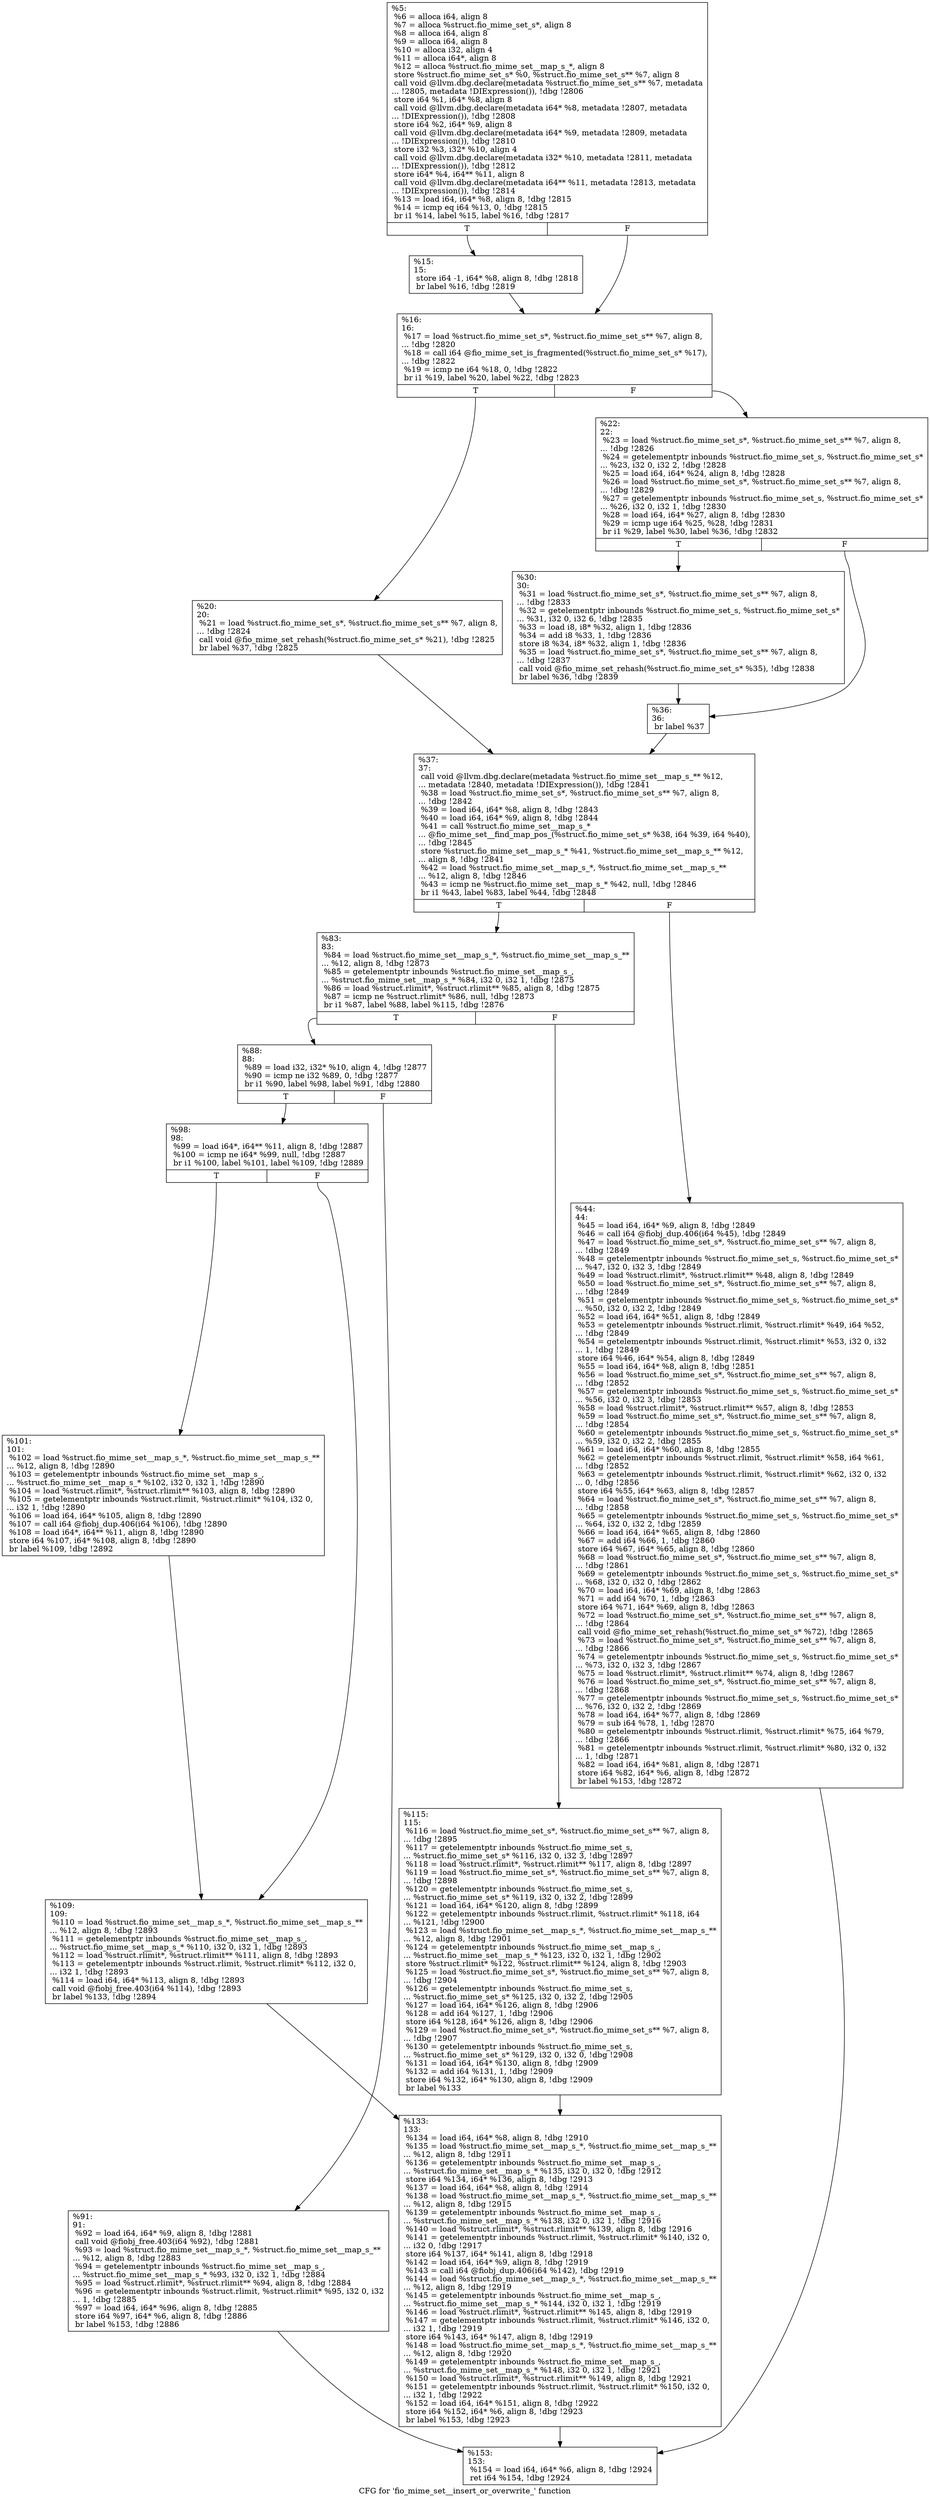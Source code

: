 digraph "CFG for 'fio_mime_set__insert_or_overwrite_' function" {
	label="CFG for 'fio_mime_set__insert_or_overwrite_' function";

	Node0x55685246b340 [shape=record,label="{%5:\l  %6 = alloca i64, align 8\l  %7 = alloca %struct.fio_mime_set_s*, align 8\l  %8 = alloca i64, align 8\l  %9 = alloca i64, align 8\l  %10 = alloca i32, align 4\l  %11 = alloca i64*, align 8\l  %12 = alloca %struct.fio_mime_set__map_s_*, align 8\l  store %struct.fio_mime_set_s* %0, %struct.fio_mime_set_s** %7, align 8\l  call void @llvm.dbg.declare(metadata %struct.fio_mime_set_s** %7, metadata\l... !2805, metadata !DIExpression()), !dbg !2806\l  store i64 %1, i64* %8, align 8\l  call void @llvm.dbg.declare(metadata i64* %8, metadata !2807, metadata\l... !DIExpression()), !dbg !2808\l  store i64 %2, i64* %9, align 8\l  call void @llvm.dbg.declare(metadata i64* %9, metadata !2809, metadata\l... !DIExpression()), !dbg !2810\l  store i32 %3, i32* %10, align 4\l  call void @llvm.dbg.declare(metadata i32* %10, metadata !2811, metadata\l... !DIExpression()), !dbg !2812\l  store i64* %4, i64** %11, align 8\l  call void @llvm.dbg.declare(metadata i64** %11, metadata !2813, metadata\l... !DIExpression()), !dbg !2814\l  %13 = load i64, i64* %8, align 8, !dbg !2815\l  %14 = icmp eq i64 %13, 0, !dbg !2815\l  br i1 %14, label %15, label %16, !dbg !2817\l|{<s0>T|<s1>F}}"];
	Node0x55685246b340:s0 -> Node0x55685246c580;
	Node0x55685246b340:s1 -> Node0x55685246c5d0;
	Node0x55685246c580 [shape=record,label="{%15:\l15:                                               \l  store i64 -1, i64* %8, align 8, !dbg !2818\l  br label %16, !dbg !2819\l}"];
	Node0x55685246c580 -> Node0x55685246c5d0;
	Node0x55685246c5d0 [shape=record,label="{%16:\l16:                                               \l  %17 = load %struct.fio_mime_set_s*, %struct.fio_mime_set_s** %7, align 8,\l... !dbg !2820\l  %18 = call i64 @fio_mime_set_is_fragmented(%struct.fio_mime_set_s* %17),\l... !dbg !2822\l  %19 = icmp ne i64 %18, 0, !dbg !2822\l  br i1 %19, label %20, label %22, !dbg !2823\l|{<s0>T|<s1>F}}"];
	Node0x55685246c5d0:s0 -> Node0x55685246c620;
	Node0x55685246c5d0:s1 -> Node0x55685246c670;
	Node0x55685246c620 [shape=record,label="{%20:\l20:                                               \l  %21 = load %struct.fio_mime_set_s*, %struct.fio_mime_set_s** %7, align 8,\l... !dbg !2824\l  call void @fio_mime_set_rehash(%struct.fio_mime_set_s* %21), !dbg !2825\l  br label %37, !dbg !2825\l}"];
	Node0x55685246c620 -> Node0x55685246c760;
	Node0x55685246c670 [shape=record,label="{%22:\l22:                                               \l  %23 = load %struct.fio_mime_set_s*, %struct.fio_mime_set_s** %7, align 8,\l... !dbg !2826\l  %24 = getelementptr inbounds %struct.fio_mime_set_s, %struct.fio_mime_set_s*\l... %23, i32 0, i32 2, !dbg !2828\l  %25 = load i64, i64* %24, align 8, !dbg !2828\l  %26 = load %struct.fio_mime_set_s*, %struct.fio_mime_set_s** %7, align 8,\l... !dbg !2829\l  %27 = getelementptr inbounds %struct.fio_mime_set_s, %struct.fio_mime_set_s*\l... %26, i32 0, i32 1, !dbg !2830\l  %28 = load i64, i64* %27, align 8, !dbg !2830\l  %29 = icmp uge i64 %25, %28, !dbg !2831\l  br i1 %29, label %30, label %36, !dbg !2832\l|{<s0>T|<s1>F}}"];
	Node0x55685246c670:s0 -> Node0x55685246c6c0;
	Node0x55685246c670:s1 -> Node0x55685246c710;
	Node0x55685246c6c0 [shape=record,label="{%30:\l30:                                               \l  %31 = load %struct.fio_mime_set_s*, %struct.fio_mime_set_s** %7, align 8,\l... !dbg !2833\l  %32 = getelementptr inbounds %struct.fio_mime_set_s, %struct.fio_mime_set_s*\l... %31, i32 0, i32 6, !dbg !2835\l  %33 = load i8, i8* %32, align 1, !dbg !2836\l  %34 = add i8 %33, 1, !dbg !2836\l  store i8 %34, i8* %32, align 1, !dbg !2836\l  %35 = load %struct.fio_mime_set_s*, %struct.fio_mime_set_s** %7, align 8,\l... !dbg !2837\l  call void @fio_mime_set_rehash(%struct.fio_mime_set_s* %35), !dbg !2838\l  br label %36, !dbg !2839\l}"];
	Node0x55685246c6c0 -> Node0x55685246c710;
	Node0x55685246c710 [shape=record,label="{%36:\l36:                                               \l  br label %37\l}"];
	Node0x55685246c710 -> Node0x55685246c760;
	Node0x55685246c760 [shape=record,label="{%37:\l37:                                               \l  call void @llvm.dbg.declare(metadata %struct.fio_mime_set__map_s_** %12,\l... metadata !2840, metadata !DIExpression()), !dbg !2841\l  %38 = load %struct.fio_mime_set_s*, %struct.fio_mime_set_s** %7, align 8,\l... !dbg !2842\l  %39 = load i64, i64* %8, align 8, !dbg !2843\l  %40 = load i64, i64* %9, align 8, !dbg !2844\l  %41 = call %struct.fio_mime_set__map_s_*\l... @fio_mime_set__find_map_pos_(%struct.fio_mime_set_s* %38, i64 %39, i64 %40),\l... !dbg !2845\l  store %struct.fio_mime_set__map_s_* %41, %struct.fio_mime_set__map_s_** %12,\l... align 8, !dbg !2841\l  %42 = load %struct.fio_mime_set__map_s_*, %struct.fio_mime_set__map_s_**\l... %12, align 8, !dbg !2846\l  %43 = icmp ne %struct.fio_mime_set__map_s_* %42, null, !dbg !2846\l  br i1 %43, label %83, label %44, !dbg !2848\l|{<s0>T|<s1>F}}"];
	Node0x55685246c760:s0 -> Node0x55685246c800;
	Node0x55685246c760:s1 -> Node0x55685246c7b0;
	Node0x55685246c7b0 [shape=record,label="{%44:\l44:                                               \l  %45 = load i64, i64* %9, align 8, !dbg !2849\l  %46 = call i64 @fiobj_dup.406(i64 %45), !dbg !2849\l  %47 = load %struct.fio_mime_set_s*, %struct.fio_mime_set_s** %7, align 8,\l... !dbg !2849\l  %48 = getelementptr inbounds %struct.fio_mime_set_s, %struct.fio_mime_set_s*\l... %47, i32 0, i32 3, !dbg !2849\l  %49 = load %struct.rlimit*, %struct.rlimit** %48, align 8, !dbg !2849\l  %50 = load %struct.fio_mime_set_s*, %struct.fio_mime_set_s** %7, align 8,\l... !dbg !2849\l  %51 = getelementptr inbounds %struct.fio_mime_set_s, %struct.fio_mime_set_s*\l... %50, i32 0, i32 2, !dbg !2849\l  %52 = load i64, i64* %51, align 8, !dbg !2849\l  %53 = getelementptr inbounds %struct.rlimit, %struct.rlimit* %49, i64 %52,\l... !dbg !2849\l  %54 = getelementptr inbounds %struct.rlimit, %struct.rlimit* %53, i32 0, i32\l... 1, !dbg !2849\l  store i64 %46, i64* %54, align 8, !dbg !2849\l  %55 = load i64, i64* %8, align 8, !dbg !2851\l  %56 = load %struct.fio_mime_set_s*, %struct.fio_mime_set_s** %7, align 8,\l... !dbg !2852\l  %57 = getelementptr inbounds %struct.fio_mime_set_s, %struct.fio_mime_set_s*\l... %56, i32 0, i32 3, !dbg !2853\l  %58 = load %struct.rlimit*, %struct.rlimit** %57, align 8, !dbg !2853\l  %59 = load %struct.fio_mime_set_s*, %struct.fio_mime_set_s** %7, align 8,\l... !dbg !2854\l  %60 = getelementptr inbounds %struct.fio_mime_set_s, %struct.fio_mime_set_s*\l... %59, i32 0, i32 2, !dbg !2855\l  %61 = load i64, i64* %60, align 8, !dbg !2855\l  %62 = getelementptr inbounds %struct.rlimit, %struct.rlimit* %58, i64 %61,\l... !dbg !2852\l  %63 = getelementptr inbounds %struct.rlimit, %struct.rlimit* %62, i32 0, i32\l... 0, !dbg !2856\l  store i64 %55, i64* %63, align 8, !dbg !2857\l  %64 = load %struct.fio_mime_set_s*, %struct.fio_mime_set_s** %7, align 8,\l... !dbg !2858\l  %65 = getelementptr inbounds %struct.fio_mime_set_s, %struct.fio_mime_set_s*\l... %64, i32 0, i32 2, !dbg !2859\l  %66 = load i64, i64* %65, align 8, !dbg !2860\l  %67 = add i64 %66, 1, !dbg !2860\l  store i64 %67, i64* %65, align 8, !dbg !2860\l  %68 = load %struct.fio_mime_set_s*, %struct.fio_mime_set_s** %7, align 8,\l... !dbg !2861\l  %69 = getelementptr inbounds %struct.fio_mime_set_s, %struct.fio_mime_set_s*\l... %68, i32 0, i32 0, !dbg !2862\l  %70 = load i64, i64* %69, align 8, !dbg !2863\l  %71 = add i64 %70, 1, !dbg !2863\l  store i64 %71, i64* %69, align 8, !dbg !2863\l  %72 = load %struct.fio_mime_set_s*, %struct.fio_mime_set_s** %7, align 8,\l... !dbg !2864\l  call void @fio_mime_set_rehash(%struct.fio_mime_set_s* %72), !dbg !2865\l  %73 = load %struct.fio_mime_set_s*, %struct.fio_mime_set_s** %7, align 8,\l... !dbg !2866\l  %74 = getelementptr inbounds %struct.fio_mime_set_s, %struct.fio_mime_set_s*\l... %73, i32 0, i32 3, !dbg !2867\l  %75 = load %struct.rlimit*, %struct.rlimit** %74, align 8, !dbg !2867\l  %76 = load %struct.fio_mime_set_s*, %struct.fio_mime_set_s** %7, align 8,\l... !dbg !2868\l  %77 = getelementptr inbounds %struct.fio_mime_set_s, %struct.fio_mime_set_s*\l... %76, i32 0, i32 2, !dbg !2869\l  %78 = load i64, i64* %77, align 8, !dbg !2869\l  %79 = sub i64 %78, 1, !dbg !2870\l  %80 = getelementptr inbounds %struct.rlimit, %struct.rlimit* %75, i64 %79,\l... !dbg !2866\l  %81 = getelementptr inbounds %struct.rlimit, %struct.rlimit* %80, i32 0, i32\l... 1, !dbg !2871\l  %82 = load i64, i64* %81, align 8, !dbg !2871\l  store i64 %82, i64* %6, align 8, !dbg !2872\l  br label %153, !dbg !2872\l}"];
	Node0x55685246c7b0 -> Node0x55685246ca80;
	Node0x55685246c800 [shape=record,label="{%83:\l83:                                               \l  %84 = load %struct.fio_mime_set__map_s_*, %struct.fio_mime_set__map_s_**\l... %12, align 8, !dbg !2873\l  %85 = getelementptr inbounds %struct.fio_mime_set__map_s_,\l... %struct.fio_mime_set__map_s_* %84, i32 0, i32 1, !dbg !2875\l  %86 = load %struct.rlimit*, %struct.rlimit** %85, align 8, !dbg !2875\l  %87 = icmp ne %struct.rlimit* %86, null, !dbg !2873\l  br i1 %87, label %88, label %115, !dbg !2876\l|{<s0>T|<s1>F}}"];
	Node0x55685246c800:s0 -> Node0x55685246c850;
	Node0x55685246c800:s1 -> Node0x55685246c9e0;
	Node0x55685246c850 [shape=record,label="{%88:\l88:                                               \l  %89 = load i32, i32* %10, align 4, !dbg !2877\l  %90 = icmp ne i32 %89, 0, !dbg !2877\l  br i1 %90, label %98, label %91, !dbg !2880\l|{<s0>T|<s1>F}}"];
	Node0x55685246c850:s0 -> Node0x55685246c8f0;
	Node0x55685246c850:s1 -> Node0x55685246c8a0;
	Node0x55685246c8a0 [shape=record,label="{%91:\l91:                                               \l  %92 = load i64, i64* %9, align 8, !dbg !2881\l  call void @fiobj_free.403(i64 %92), !dbg !2881\l  %93 = load %struct.fio_mime_set__map_s_*, %struct.fio_mime_set__map_s_**\l... %12, align 8, !dbg !2883\l  %94 = getelementptr inbounds %struct.fio_mime_set__map_s_,\l... %struct.fio_mime_set__map_s_* %93, i32 0, i32 1, !dbg !2884\l  %95 = load %struct.rlimit*, %struct.rlimit** %94, align 8, !dbg !2884\l  %96 = getelementptr inbounds %struct.rlimit, %struct.rlimit* %95, i32 0, i32\l... 1, !dbg !2885\l  %97 = load i64, i64* %96, align 8, !dbg !2885\l  store i64 %97, i64* %6, align 8, !dbg !2886\l  br label %153, !dbg !2886\l}"];
	Node0x55685246c8a0 -> Node0x55685246ca80;
	Node0x55685246c8f0 [shape=record,label="{%98:\l98:                                               \l  %99 = load i64*, i64** %11, align 8, !dbg !2887\l  %100 = icmp ne i64* %99, null, !dbg !2887\l  br i1 %100, label %101, label %109, !dbg !2889\l|{<s0>T|<s1>F}}"];
	Node0x55685246c8f0:s0 -> Node0x55685246c940;
	Node0x55685246c8f0:s1 -> Node0x55685246c990;
	Node0x55685246c940 [shape=record,label="{%101:\l101:                                              \l  %102 = load %struct.fio_mime_set__map_s_*, %struct.fio_mime_set__map_s_**\l... %12, align 8, !dbg !2890\l  %103 = getelementptr inbounds %struct.fio_mime_set__map_s_,\l... %struct.fio_mime_set__map_s_* %102, i32 0, i32 1, !dbg !2890\l  %104 = load %struct.rlimit*, %struct.rlimit** %103, align 8, !dbg !2890\l  %105 = getelementptr inbounds %struct.rlimit, %struct.rlimit* %104, i32 0,\l... i32 1, !dbg !2890\l  %106 = load i64, i64* %105, align 8, !dbg !2890\l  %107 = call i64 @fiobj_dup.406(i64 %106), !dbg !2890\l  %108 = load i64*, i64** %11, align 8, !dbg !2890\l  store i64 %107, i64* %108, align 8, !dbg !2890\l  br label %109, !dbg !2892\l}"];
	Node0x55685246c940 -> Node0x55685246c990;
	Node0x55685246c990 [shape=record,label="{%109:\l109:                                              \l  %110 = load %struct.fio_mime_set__map_s_*, %struct.fio_mime_set__map_s_**\l... %12, align 8, !dbg !2893\l  %111 = getelementptr inbounds %struct.fio_mime_set__map_s_,\l... %struct.fio_mime_set__map_s_* %110, i32 0, i32 1, !dbg !2893\l  %112 = load %struct.rlimit*, %struct.rlimit** %111, align 8, !dbg !2893\l  %113 = getelementptr inbounds %struct.rlimit, %struct.rlimit* %112, i32 0,\l... i32 1, !dbg !2893\l  %114 = load i64, i64* %113, align 8, !dbg !2893\l  call void @fiobj_free.403(i64 %114), !dbg !2893\l  br label %133, !dbg !2894\l}"];
	Node0x55685246c990 -> Node0x55685246ca30;
	Node0x55685246c9e0 [shape=record,label="{%115:\l115:                                              \l  %116 = load %struct.fio_mime_set_s*, %struct.fio_mime_set_s** %7, align 8,\l... !dbg !2895\l  %117 = getelementptr inbounds %struct.fio_mime_set_s,\l... %struct.fio_mime_set_s* %116, i32 0, i32 3, !dbg !2897\l  %118 = load %struct.rlimit*, %struct.rlimit** %117, align 8, !dbg !2897\l  %119 = load %struct.fio_mime_set_s*, %struct.fio_mime_set_s** %7, align 8,\l... !dbg !2898\l  %120 = getelementptr inbounds %struct.fio_mime_set_s,\l... %struct.fio_mime_set_s* %119, i32 0, i32 2, !dbg !2899\l  %121 = load i64, i64* %120, align 8, !dbg !2899\l  %122 = getelementptr inbounds %struct.rlimit, %struct.rlimit* %118, i64\l... %121, !dbg !2900\l  %123 = load %struct.fio_mime_set__map_s_*, %struct.fio_mime_set__map_s_**\l... %12, align 8, !dbg !2901\l  %124 = getelementptr inbounds %struct.fio_mime_set__map_s_,\l... %struct.fio_mime_set__map_s_* %123, i32 0, i32 1, !dbg !2902\l  store %struct.rlimit* %122, %struct.rlimit** %124, align 8, !dbg !2903\l  %125 = load %struct.fio_mime_set_s*, %struct.fio_mime_set_s** %7, align 8,\l... !dbg !2904\l  %126 = getelementptr inbounds %struct.fio_mime_set_s,\l... %struct.fio_mime_set_s* %125, i32 0, i32 2, !dbg !2905\l  %127 = load i64, i64* %126, align 8, !dbg !2906\l  %128 = add i64 %127, 1, !dbg !2906\l  store i64 %128, i64* %126, align 8, !dbg !2906\l  %129 = load %struct.fio_mime_set_s*, %struct.fio_mime_set_s** %7, align 8,\l... !dbg !2907\l  %130 = getelementptr inbounds %struct.fio_mime_set_s,\l... %struct.fio_mime_set_s* %129, i32 0, i32 0, !dbg !2908\l  %131 = load i64, i64* %130, align 8, !dbg !2909\l  %132 = add i64 %131, 1, !dbg !2909\l  store i64 %132, i64* %130, align 8, !dbg !2909\l  br label %133\l}"];
	Node0x55685246c9e0 -> Node0x55685246ca30;
	Node0x55685246ca30 [shape=record,label="{%133:\l133:                                              \l  %134 = load i64, i64* %8, align 8, !dbg !2910\l  %135 = load %struct.fio_mime_set__map_s_*, %struct.fio_mime_set__map_s_**\l... %12, align 8, !dbg !2911\l  %136 = getelementptr inbounds %struct.fio_mime_set__map_s_,\l... %struct.fio_mime_set__map_s_* %135, i32 0, i32 0, !dbg !2912\l  store i64 %134, i64* %136, align 8, !dbg !2913\l  %137 = load i64, i64* %8, align 8, !dbg !2914\l  %138 = load %struct.fio_mime_set__map_s_*, %struct.fio_mime_set__map_s_**\l... %12, align 8, !dbg !2915\l  %139 = getelementptr inbounds %struct.fio_mime_set__map_s_,\l... %struct.fio_mime_set__map_s_* %138, i32 0, i32 1, !dbg !2916\l  %140 = load %struct.rlimit*, %struct.rlimit** %139, align 8, !dbg !2916\l  %141 = getelementptr inbounds %struct.rlimit, %struct.rlimit* %140, i32 0,\l... i32 0, !dbg !2917\l  store i64 %137, i64* %141, align 8, !dbg !2918\l  %142 = load i64, i64* %9, align 8, !dbg !2919\l  %143 = call i64 @fiobj_dup.406(i64 %142), !dbg !2919\l  %144 = load %struct.fio_mime_set__map_s_*, %struct.fio_mime_set__map_s_**\l... %12, align 8, !dbg !2919\l  %145 = getelementptr inbounds %struct.fio_mime_set__map_s_,\l... %struct.fio_mime_set__map_s_* %144, i32 0, i32 1, !dbg !2919\l  %146 = load %struct.rlimit*, %struct.rlimit** %145, align 8, !dbg !2919\l  %147 = getelementptr inbounds %struct.rlimit, %struct.rlimit* %146, i32 0,\l... i32 1, !dbg !2919\l  store i64 %143, i64* %147, align 8, !dbg !2919\l  %148 = load %struct.fio_mime_set__map_s_*, %struct.fio_mime_set__map_s_**\l... %12, align 8, !dbg !2920\l  %149 = getelementptr inbounds %struct.fio_mime_set__map_s_,\l... %struct.fio_mime_set__map_s_* %148, i32 0, i32 1, !dbg !2921\l  %150 = load %struct.rlimit*, %struct.rlimit** %149, align 8, !dbg !2921\l  %151 = getelementptr inbounds %struct.rlimit, %struct.rlimit* %150, i32 0,\l... i32 1, !dbg !2922\l  %152 = load i64, i64* %151, align 8, !dbg !2922\l  store i64 %152, i64* %6, align 8, !dbg !2923\l  br label %153, !dbg !2923\l}"];
	Node0x55685246ca30 -> Node0x55685246ca80;
	Node0x55685246ca80 [shape=record,label="{%153:\l153:                                              \l  %154 = load i64, i64* %6, align 8, !dbg !2924\l  ret i64 %154, !dbg !2924\l}"];
}
